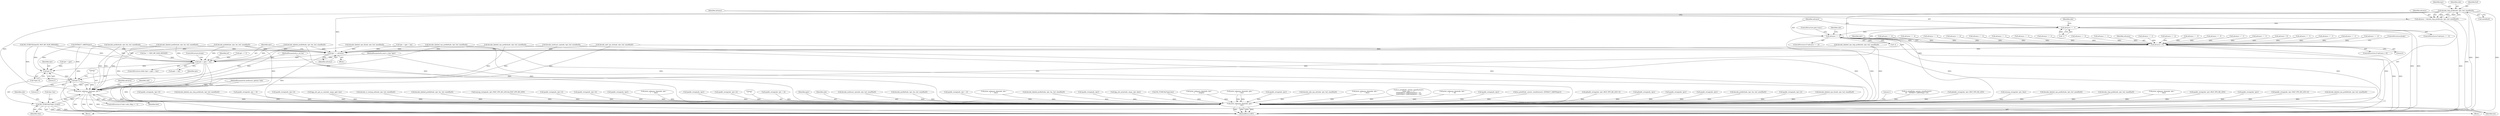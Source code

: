 digraph "0_tcpdump_d10a0f980fe8f9407ab1ffbd612641433ebe175e@pointer" {
"1001962" [label="(Call,decode_clnp_prefix(ndo, tptr, buf, sizeof(buf)))"];
"1001960" [label="(Call,advance = decode_clnp_prefix(ndo, tptr, buf, sizeof(buf)))"];
"1001969" [label="(Call,advance == -1)"];
"1001979" [label="(Call,advance == -2)"];
"1002126" [label="(Call,advance < 0)"];
"1002130" [label="(Call,tptr += advance)"];
"1001691" [label="(Call,tptr < pptr + len)"];
"1002091" [label="(Call,tptr-3)"];
"1002111" [label="(Call,tptr-3)"];
"1002109" [label="(Call,print_unknown_data(ndo, tptr-3, \"\n\t    \", tlen))"];
"1002089" [label="(Call,ND_TCHECK2(*(tptr-3),tlen))"];
"1002909" [label="(Call,print_unknown_data(ndo, pptr, \"\n\t    \", len))"];
"1001962" [label="(Call,decode_clnp_prefix(ndo, tptr, buf, sizeof(buf)))"];
"1002915" [label="(Literal,1)"];
"1001700" [label="(Identifier,af)"];
"1002237" [label="(Call,as_printf(ndo, astostr, sizeof(astostr),\n\t\t\t    EXTRACT_32BITS(tptr+2)))"];
"1000909" [label="(Call,ip6addr_string(ndo, tptr+BGP_VPN_RD_LEN))"];
"1002089" [label="(Call,ND_TCHECK2(*(tptr-3),tlen))"];
"1001966" [label="(Call,sizeof(buf))"];
"1001826" [label="(Call,advance == -1)"];
"1001961" [label="(Identifier,advance)"];
"1001969" [label="(Call,advance == -1)"];
"1001978" [label="(ControlStructure,if (advance == -2))"];
"1001930" [label="(Call,decode_labeled_vpn_l2(ndo, tptr, buf, sizeof(buf)))"];
"1001786" [label="(Call,decode_labeled_vpn_prefix4(ndo, tptr, buf, sizeof(buf)))"];
"1002094" [label="(Identifier,tlen)"];
"1001960" [label="(Call,advance = decode_clnp_prefix(ndo, tptr, buf, sizeof(buf)))"];
"1002113" [label="(Literal,3)"];
"1001866" [label="(Call,advance == -1)"];
"1000977" [label="(Call,isonsap_string(ndo, tptr, tlen))"];
"1001262" [label="(Call,decode_labeled_vpn_prefix4(ndo, tptr, buf, sizeof(buf)))"];
"1001937" [label="(Call,advance == -1)"];
"1001964" [label="(Identifier,tptr)"];
"1001690" [label="(ControlStructure,while (tptr < pptr + len))"];
"1001534" [label="(Call,decode_clnp_prefix(ndo, tptr, buf, sizeof(buf)))"];
"1002133" [label="(ControlStructure,break;)"];
"1001883" [label="(Call,advance == -3)"];
"1001615" [label="(Call,print_unknown_data(ndo, tptr, \"\n\t    \", tlen))"];
"1000128" [label="(MethodParameterIn,const u_char *pptr)"];
"1002093" [label="(Literal,3)"];
"1002904" [label="(Block,)"];
"1000815" [label="(Call,ipaddr_string(ndo, tptr+BGP_VPN_RD_LEN))"];
"1002536" [label="(Call,ipaddr_string(ndo, tptr))"];
"1001706" [label="(Call,decode_prefix4(ndo, tptr, len, buf, sizeof(buf)))"];
"1002026" [label="(Call,decode_mdt_vpn_nlri(ndo, tptr, buf, sizeof(buf)))"];
"1001905" [label="(Call,advance == -1)"];
"1001640" [label="(Call,ND_TCHECK2(tptr[0], BGP_MP_NLRI_MINSIZE))"];
"1002127" [label="(Identifier,advance)"];
"1001754" [label="(Call,advance == -1)"];
"1001691" [label="(Call,tptr < pptr + len)"];
"1001038" [label="(Call,ipaddr_string(ndo, tptr+BGP_VPN_RD_LEN+4))"];
"1001470" [label="(Call,decode_labeled_vpn_prefix6(ndo, tptr, buf, sizeof(buf)))"];
"1001963" [label="(Identifier,ndo)"];
"1001947" [label="(Call,advance == -2)"];
"1001746" [label="(Call,decode_labeled_prefix4(ndo, tptr, len, buf, sizeof(buf)))"];
"1002011" [label="(Call,advance == -2)"];
"1002112" [label="(Identifier,tptr)"];
"1002203" [label="(Call,ipaddr_string(ndo, tptr+4))"];
"1001692" [label="(Identifier,tptr)"];
"1001703" [label="(Block,)"];
"1001687" [label="(Call,tptr += 3)"];
"1001771" [label="(Call,advance == -3)"];
"1001981" [label="(Call,-2)"];
"1002114" [label="(Literal,\"\n\t    \")"];
"1001994" [label="(Call,decode_labeled_vpn_clnp_prefix(ndo, tptr, buf, sizeof(buf)))"];
"1002103" [label="(ControlStructure,if (ndo->ndo_vflag <= 1))"];
"1001566" [label="(Call,decode_labeled_vpn_clnp_prefix(ndo, tptr, buf, sizeof(buf)))"];
"1001696" [label="(Block,)"];
"1002125" [label="(ControlStructure,if (advance < 0))"];
"1000428" [label="(Call,ipaddr_string(ndo, tptr + 4))"];
"1002482" [label="(Call,ipaddr_string(ndo, tptr+4))"];
"1000200" [label="(Call,bgp_attr_get_as_size(ndo, atype, pptr, len))"];
"1001294" [label="(Call,decode_rt_routing_info(ndo, tptr, buf, sizeof(buf)))"];
"1001430" [label="(Call,decode_labeled_prefix6(ndo, tptr, len, buf, sizeof(buf)))"];
"1001693" [label="(Call,pptr + len)"];
"1001018" [label="(Call,isonsap_string(ndo, tptr+BGP_VPN_RD_LEN,tlen-BGP_VPN_RD_LEN))"];
"1001714" [label="(Call,advance == -1)"];
"1001983" [label="(ControlStructure,goto trunc;)"];
"1002001" [label="(Call,advance == -1)"];
"1001680" [label="(Call,len == BGP_MP_NLRI_MINSIZE)"];
"1002219" [label="(Call,ipaddr_string(ndo, tptr+2))"];
"1001980" [label="(Identifier,advance)"];
"1002461" [label="(Call,ipaddr_string(ndo, tptr+4))"];
"1002516" [label="(Call,ipaddr_string(ndo, tptr))"];
"1000682" [label="(Call,print_unknown_data(ndo, tptr, \"\n\t    \", tlen))"];
"1000126" [label="(MethodParameterIn,netdissect_options *ndo)"];
"1002116" [label="(Call,advance = 0)"];
"1000142" [label="(Call,tptr = pptr)"];
"1000767" [label="(Call,ipaddr_string(ndo, tptr))"];
"1002298" [label="(Call,ipaddr_string(ndo, tptr+2))"];
"1002912" [label="(Literal,\"\n\t    \")"];
"1002115" [label="(Identifier,tlen)"];
"1000463" [label="(Call,ipaddr_string(ndo, tptr + 4))"];
"1002132" [label="(Identifier,advance)"];
"1001970" [label="(Identifier,advance)"];
"1002128" [label="(Literal,0)"];
"1002097" [label="(Identifier,ndo)"];
"1001858" [label="(Call,decode_labeled_prefix6(ndo, tptr, len, buf, sizeof(buf)))"];
"1002911" [label="(Identifier,pptr)"];
"1002910" [label="(Identifier,ndo)"];
"1001326" [label="(Call,decode_multicast_vpn(ndo, tptr, buf, sizeof(buf)))"];
"1002065" [label="(Call,advance == -1)"];
"1001898" [label="(Call,decode_labeled_vpn_prefix6(ndo, tptr, buf, sizeof(buf)))"];
"1001793" [label="(Call,advance == -1)"];
"1001390" [label="(Call,decode_prefix6(ndo, tptr, len, buf, sizeof(buf)))"];
"1002117" [label="(Identifier,advance)"];
"1000129" [label="(MethodParameterIn,u_int len)"];
"1000408" [label="(Call,ipaddr_string(ndo, tptr + 2))"];
"1001092" [label="(Call,print_unknown_data(ndo, tptr, \"\n\t    \", tlen))"];
"1001222" [label="(Call,decode_labeled_prefix4(ndo, tptr, len, buf, sizeof(buf)))"];
"1002033" [label="(Call,advance == -1)"];
"1002913" [label="(Identifier,len)"];
"1002111" [label="(Call,tptr-3)"];
"1002126" [label="(Call,advance < 0)"];
"1000955" [label="(Call,ipaddr_string(ndo, tptr))"];
"1002043" [label="(Call,advance == -2)"];
"1002090" [label="(Call,*(tptr-3))"];
"1002129" [label="(ControlStructure,break;)"];
"1002800" [label="(Call,bgp_attr_print(ndo, atype, tptr, alen))"];
"1002905" [label="(Call,ND_TCHECK2(*pptr,len))"];
"1002058" [label="(Call,decode_multicast_vpn(ndo, tptr, buf, sizeof(buf)))"];
"1001915" [label="(Call,advance == -2)"];
"1002635" [label="(Call,print_unknown_data(ndo, tptr,\"\n\t      \", length))"];
"1002909" [label="(Call,print_unknown_data(ndo, pptr, \"\n\t    \", len))"];
"1002110" [label="(Identifier,ndo)"];
"1002890" [label="(Call,print_unknown_data(ndo, pptr, \"\n\t    \", len))"];
"1002499" [label="(Call,ipaddr_string(ndo, tptr))"];
"1001647" [label="(Call,EXTRACT_16BITS(tptr))"];
"1002130" [label="(Call,tptr += advance)"];
"1001968" [label="(ControlStructure,if (advance == -1))"];
"1001803" [label="(Call,advance == -2)"];
"1002919" [label="(MethodReturn,RET)"];
"1002092" [label="(Identifier,tptr)"];
"1000145" [label="(Call,tlen=len)"];
"1001358" [label="(Call,decode_mdt_vpn_nlri(ndo, tptr, buf, sizeof(buf)))"];
"1001971" [label="(Call,-1)"];
"1002552" [label="(Call,print_unknown_data(ndo, tptr, \"\n\t      \", tlen))"];
"1001731" [label="(Call,advance == -3)"];
"1000258" [label="(Call,as_printf(ndo, astostr, sizeof(astostr),\n\t\t\t\tas_size == 2 ?\n\t\t\t\tEXTRACT_16BITS(&tptr[2 + i]) :\n\t\t\t\tEXTRACT_32BITS(&tptr[2 + i])))"];
"1002378" [label="(Call,print_unknown_data(ndo, tptr, \"\n\t      \", 8))"];
"1001975" [label="(Identifier,ndo)"];
"1001965" [label="(Identifier,buf)"];
"1002119" [label="(Call,tptr = pptr + len)"];
"1000598" [label="(Call,ipaddr_string(ndo, tptr))"];
"1002663" [label="(Call,as_printf(ndo, astostr, sizeof(astostr), EXTRACT_32BITS(tptr)))"];
"1002091" [label="(Call,tptr-3)"];
"1001987" [label="(Identifier,ndo)"];
"1001818" [label="(Call,decode_prefix6(ndo, tptr, len, buf, sizeof(buf)))"];
"1001058" [label="(Call,ip6addr_string(ndo, tptr+BGP_VPN_RD_LEN+3))"];
"1002075" [label="(Call,advance == -2)"];
"1001843" [label="(Call,advance == -3)"];
"1002131" [label="(Identifier,tptr)"];
"1000861" [label="(Call,ip6addr_string(ndo, tptr))"];
"1001979" [label="(Call,advance == -2)"];
"1000567" [label="(Call,ipaddr_string(ndo, tptr))"];
"1000331" [label="(Call,ipaddr_string(ndo, tptr))"];
"1001182" [label="(Call,decode_prefix4(ndo, tptr, len, buf, sizeof(buf)))"];
"1002109" [label="(Call,print_unknown_data(ndo, tptr-3, \"\n\t    \", tlen))"];
"1002284" [label="(Call,ipaddr_string(ndo, tptr+2))"];
"1001502" [label="(Call,decode_labeled_vpn_l2(ndo, tptr, buf, sizeof(buf)))"];
"1001962" -> "1001960"  [label="AST: "];
"1001962" -> "1001966"  [label="CFG: "];
"1001963" -> "1001962"  [label="AST: "];
"1001964" -> "1001962"  [label="AST: "];
"1001965" -> "1001962"  [label="AST: "];
"1001966" -> "1001962"  [label="AST: "];
"1001960" -> "1001962"  [label="CFG: "];
"1001962" -> "1002919"  [label="DDG: "];
"1001962" -> "1002919"  [label="DDG: "];
"1001962" -> "1002919"  [label="DDG: "];
"1001962" -> "1001960"  [label="DDG: "];
"1001962" -> "1001960"  [label="DDG: "];
"1001962" -> "1001960"  [label="DDG: "];
"1001962" -> "1002109"  [label="DDG: "];
"1001962" -> "1002130"  [label="DDG: "];
"1001962" -> "1002909"  [label="DDG: "];
"1001960" -> "1001703"  [label="AST: "];
"1001961" -> "1001960"  [label="AST: "];
"1001970" -> "1001960"  [label="CFG: "];
"1001960" -> "1002919"  [label="DDG: "];
"1001960" -> "1001969"  [label="DDG: "];
"1001969" -> "1001968"  [label="AST: "];
"1001969" -> "1001971"  [label="CFG: "];
"1001970" -> "1001969"  [label="AST: "];
"1001971" -> "1001969"  [label="AST: "];
"1001975" -> "1001969"  [label="CFG: "];
"1001980" -> "1001969"  [label="CFG: "];
"1001969" -> "1002919"  [label="DDG: "];
"1001969" -> "1002919"  [label="DDG: "];
"1001969" -> "1002919"  [label="DDG: "];
"1001971" -> "1001969"  [label="DDG: "];
"1001969" -> "1001979"  [label="DDG: "];
"1001969" -> "1002126"  [label="DDG: "];
"1001979" -> "1001978"  [label="AST: "];
"1001979" -> "1001981"  [label="CFG: "];
"1001980" -> "1001979"  [label="AST: "];
"1001981" -> "1001979"  [label="AST: "];
"1001983" -> "1001979"  [label="CFG: "];
"1001987" -> "1001979"  [label="CFG: "];
"1001979" -> "1002919"  [label="DDG: "];
"1001979" -> "1002919"  [label="DDG: "];
"1001979" -> "1002919"  [label="DDG: "];
"1001981" -> "1001979"  [label="DDG: "];
"1001979" -> "1002126"  [label="DDG: "];
"1002126" -> "1002125"  [label="AST: "];
"1002126" -> "1002128"  [label="CFG: "];
"1002127" -> "1002126"  [label="AST: "];
"1002128" -> "1002126"  [label="AST: "];
"1002129" -> "1002126"  [label="CFG: "];
"1002131" -> "1002126"  [label="CFG: "];
"1002126" -> "1002919"  [label="DDG: "];
"1002126" -> "1002919"  [label="DDG: "];
"1002011" -> "1002126"  [label="DDG: "];
"1001803" -> "1002126"  [label="DDG: "];
"1001915" -> "1002126"  [label="DDG: "];
"1002033" -> "1002126"  [label="DDG: "];
"1001731" -> "1002126"  [label="DDG: "];
"1002043" -> "1002126"  [label="DDG: "];
"1001771" -> "1002126"  [label="DDG: "];
"1001947" -> "1002126"  [label="DDG: "];
"1001793" -> "1002126"  [label="DDG: "];
"1002065" -> "1002126"  [label="DDG: "];
"1002116" -> "1002126"  [label="DDG: "];
"1001905" -> "1002126"  [label="DDG: "];
"1001826" -> "1002126"  [label="DDG: "];
"1001883" -> "1002126"  [label="DDG: "];
"1002001" -> "1002126"  [label="DDG: "];
"1001754" -> "1002126"  [label="DDG: "];
"1001937" -> "1002126"  [label="DDG: "];
"1001866" -> "1002126"  [label="DDG: "];
"1001714" -> "1002126"  [label="DDG: "];
"1001843" -> "1002126"  [label="DDG: "];
"1002075" -> "1002126"  [label="DDG: "];
"1002126" -> "1002130"  [label="DDG: "];
"1002130" -> "1001696"  [label="AST: "];
"1002130" -> "1002132"  [label="CFG: "];
"1002131" -> "1002130"  [label="AST: "];
"1002132" -> "1002130"  [label="AST: "];
"1001692" -> "1002130"  [label="CFG: "];
"1002130" -> "1002919"  [label="DDG: "];
"1002130" -> "1001691"  [label="DDG: "];
"1002058" -> "1002130"  [label="DDG: "];
"1001706" -> "1002130"  [label="DDG: "];
"1001994" -> "1002130"  [label="DDG: "];
"1001930" -> "1002130"  [label="DDG: "];
"1002119" -> "1002130"  [label="DDG: "];
"1001858" -> "1002130"  [label="DDG: "];
"1001786" -> "1002130"  [label="DDG: "];
"1001746" -> "1002130"  [label="DDG: "];
"1001818" -> "1002130"  [label="DDG: "];
"1002026" -> "1002130"  [label="DDG: "];
"1001898" -> "1002130"  [label="DDG: "];
"1001640" -> "1002130"  [label="DDG: "];
"1001647" -> "1002130"  [label="DDG: "];
"1001691" -> "1001690"  [label="AST: "];
"1001691" -> "1001693"  [label="CFG: "];
"1001692" -> "1001691"  [label="AST: "];
"1001693" -> "1001691"  [label="AST: "];
"1001700" -> "1001691"  [label="CFG: "];
"1002133" -> "1001691"  [label="CFG: "];
"1001691" -> "1002919"  [label="DDG: "];
"1001691" -> "1002919"  [label="DDG: "];
"1001691" -> "1002919"  [label="DDG: "];
"1001687" -> "1001691"  [label="DDG: "];
"1001640" -> "1001691"  [label="DDG: "];
"1001647" -> "1001691"  [label="DDG: "];
"1000128" -> "1001691"  [label="DDG: "];
"1001706" -> "1001691"  [label="DDG: "];
"1001680" -> "1001691"  [label="DDG: "];
"1001858" -> "1001691"  [label="DDG: "];
"1001818" -> "1001691"  [label="DDG: "];
"1001746" -> "1001691"  [label="DDG: "];
"1000129" -> "1001691"  [label="DDG: "];
"1001691" -> "1002091"  [label="DDG: "];
"1002091" -> "1002090"  [label="AST: "];
"1002091" -> "1002093"  [label="CFG: "];
"1002092" -> "1002091"  [label="AST: "];
"1002093" -> "1002091"  [label="AST: "];
"1002090" -> "1002091"  [label="CFG: "];
"1000142" -> "1002091"  [label="DDG: "];
"1001640" -> "1002091"  [label="DDG: "];
"1001647" -> "1002091"  [label="DDG: "];
"1002091" -> "1002111"  [label="DDG: "];
"1002111" -> "1002109"  [label="AST: "];
"1002111" -> "1002113"  [label="CFG: "];
"1002112" -> "1002111"  [label="AST: "];
"1002113" -> "1002111"  [label="AST: "];
"1002114" -> "1002111"  [label="CFG: "];
"1002111" -> "1002109"  [label="DDG: "];
"1002111" -> "1002109"  [label="DDG: "];
"1001640" -> "1002111"  [label="DDG: "];
"1001647" -> "1002111"  [label="DDG: "];
"1002109" -> "1002103"  [label="AST: "];
"1002109" -> "1002115"  [label="CFG: "];
"1002110" -> "1002109"  [label="AST: "];
"1002114" -> "1002109"  [label="AST: "];
"1002115" -> "1002109"  [label="AST: "];
"1002117" -> "1002109"  [label="CFG: "];
"1002109" -> "1002919"  [label="DDG: "];
"1002109" -> "1002919"  [label="DDG: "];
"1002109" -> "1002919"  [label="DDG: "];
"1002109" -> "1002919"  [label="DDG: "];
"1002109" -> "1002089"  [label="DDG: "];
"1001858" -> "1002109"  [label="DDG: "];
"1001818" -> "1002109"  [label="DDG: "];
"1001746" -> "1002109"  [label="DDG: "];
"1001786" -> "1002109"  [label="DDG: "];
"1002058" -> "1002109"  [label="DDG: "];
"1001706" -> "1002109"  [label="DDG: "];
"1001898" -> "1002109"  [label="DDG: "];
"1002026" -> "1002109"  [label="DDG: "];
"1001930" -> "1002109"  [label="DDG: "];
"1001994" -> "1002109"  [label="DDG: "];
"1000126" -> "1002109"  [label="DDG: "];
"1002089" -> "1002109"  [label="DDG: "];
"1002109" -> "1002909"  [label="DDG: "];
"1002089" -> "1001703"  [label="AST: "];
"1002089" -> "1002094"  [label="CFG: "];
"1002090" -> "1002089"  [label="AST: "];
"1002094" -> "1002089"  [label="AST: "];
"1002097" -> "1002089"  [label="CFG: "];
"1002089" -> "1002919"  [label="DDG: "];
"1002089" -> "1002919"  [label="DDG: "];
"1002089" -> "1002919"  [label="DDG: "];
"1000145" -> "1002089"  [label="DDG: "];
"1002909" -> "1002904"  [label="AST: "];
"1002909" -> "1002913"  [label="CFG: "];
"1002910" -> "1002909"  [label="AST: "];
"1002911" -> "1002909"  [label="AST: "];
"1002912" -> "1002909"  [label="AST: "];
"1002913" -> "1002909"  [label="AST: "];
"1002915" -> "1002909"  [label="CFG: "];
"1002909" -> "1002919"  [label="DDG: "];
"1002909" -> "1002919"  [label="DDG: "];
"1002909" -> "1002919"  [label="DDG: "];
"1002909" -> "1002919"  [label="DDG: "];
"1000682" -> "1002909"  [label="DDG: "];
"1002058" -> "1002909"  [label="DDG: "];
"1001018" -> "1002909"  [label="DDG: "];
"1001706" -> "1002909"  [label="DDG: "];
"1002026" -> "1002909"  [label="DDG: "];
"1001470" -> "1002909"  [label="DDG: "];
"1002552" -> "1002909"  [label="DDG: "];
"1001390" -> "1002909"  [label="DDG: "];
"1000861" -> "1002909"  [label="DDG: "];
"1002890" -> "1002909"  [label="DDG: "];
"1002890" -> "1002909"  [label="DDG: "];
"1000258" -> "1002909"  [label="DDG: "];
"1001294" -> "1002909"  [label="DDG: "];
"1002461" -> "1002909"  [label="DDG: "];
"1001566" -> "1002909"  [label="DDG: "];
"1001222" -> "1002909"  [label="DDG: "];
"1000815" -> "1002909"  [label="DDG: "];
"1001858" -> "1002909"  [label="DDG: "];
"1001818" -> "1002909"  [label="DDG: "];
"1000200" -> "1002909"  [label="DDG: "];
"1000200" -> "1002909"  [label="DDG: "];
"1000598" -> "1002909"  [label="DDG: "];
"1001746" -> "1002909"  [label="DDG: "];
"1002284" -> "1002909"  [label="DDG: "];
"1001534" -> "1002909"  [label="DDG: "];
"1002482" -> "1002909"  [label="DDG: "];
"1000567" -> "1002909"  [label="DDG: "];
"1002219" -> "1002909"  [label="DDG: "];
"1000408" -> "1002909"  [label="DDG: "];
"1002663" -> "1002909"  [label="DDG: "];
"1002635" -> "1002909"  [label="DDG: "];
"1001358" -> "1002909"  [label="DDG: "];
"1001786" -> "1002909"  [label="DDG: "];
"1002203" -> "1002909"  [label="DDG: "];
"1001262" -> "1002909"  [label="DDG: "];
"1000331" -> "1002909"  [label="DDG: "];
"1002536" -> "1002909"  [label="DDG: "];
"1001898" -> "1002909"  [label="DDG: "];
"1002499" -> "1002909"  [label="DDG: "];
"1002298" -> "1002909"  [label="DDG: "];
"1001615" -> "1002909"  [label="DDG: "];
"1001182" -> "1002909"  [label="DDG: "];
"1002378" -> "1002909"  [label="DDG: "];
"1000909" -> "1002909"  [label="DDG: "];
"1000463" -> "1002909"  [label="DDG: "];
"1002516" -> "1002909"  [label="DDG: "];
"1002237" -> "1002909"  [label="DDG: "];
"1001092" -> "1002909"  [label="DDG: "];
"1002800" -> "1002909"  [label="DDG: "];
"1001930" -> "1002909"  [label="DDG: "];
"1001058" -> "1002909"  [label="DDG: "];
"1001326" -> "1002909"  [label="DDG: "];
"1000977" -> "1002909"  [label="DDG: "];
"1000955" -> "1002909"  [label="DDG: "];
"1000428" -> "1002909"  [label="DDG: "];
"1001994" -> "1002909"  [label="DDG: "];
"1000767" -> "1002909"  [label="DDG: "];
"1001038" -> "1002909"  [label="DDG: "];
"1001430" -> "1002909"  [label="DDG: "];
"1001502" -> "1002909"  [label="DDG: "];
"1000126" -> "1002909"  [label="DDG: "];
"1000128" -> "1002909"  [label="DDG: "];
"1002905" -> "1002909"  [label="DDG: "];
"1000129" -> "1002909"  [label="DDG: "];
}
